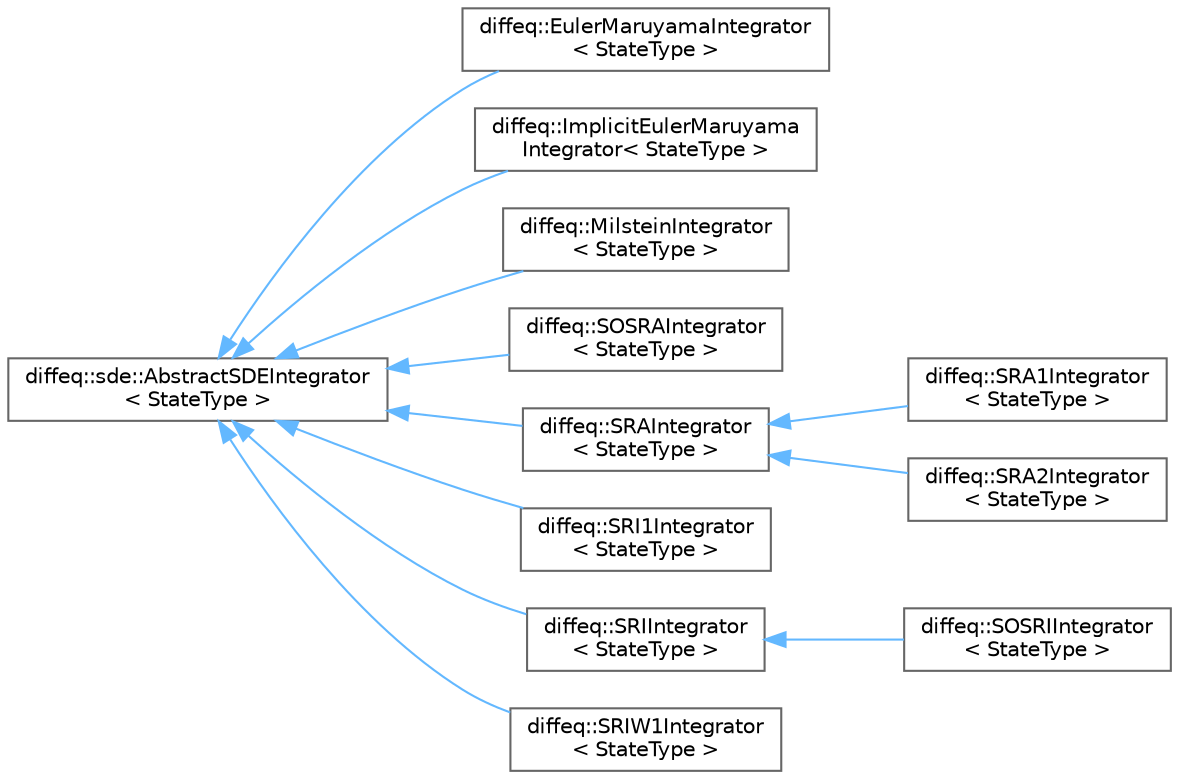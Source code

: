 digraph "Graphical Class Hierarchy"
{
 // LATEX_PDF_SIZE
  bgcolor="transparent";
  edge [fontname=Helvetica,fontsize=10,labelfontname=Helvetica,labelfontsize=10];
  node [fontname=Helvetica,fontsize=10,shape=box,height=0.2,width=0.4];
  rankdir="LR";
  Node0 [id="Node000000",label="diffeq::sde::AbstractSDEIntegrator\l\< StateType \>",height=0.2,width=0.4,color="grey40", fillcolor="white", style="filled",URL="$classdiffeq_1_1sde_1_1_abstract_s_d_e_integrator.html",tooltip="Abstract base class for SDE integrators."];
  Node0 -> Node1 [id="edge24_Node000000_Node000001",dir="back",color="steelblue1",style="solid",tooltip=" "];
  Node1 [id="Node000001",label="diffeq::EulerMaruyamaIntegrator\l\< StateType \>",height=0.2,width=0.4,color="grey40", fillcolor="white", style="filled",URL="$classdiffeq_1_1_euler_maruyama_integrator.html",tooltip="Euler-Maruyama method for SDEs."];
  Node0 -> Node2 [id="edge25_Node000000_Node000002",dir="back",color="steelblue1",style="solid",tooltip=" "];
  Node2 [id="Node000002",label="diffeq::ImplicitEulerMaruyama\lIntegrator\< StateType \>",height=0.2,width=0.4,color="grey40", fillcolor="white", style="filled",URL="$classdiffeq_1_1_implicit_euler_maruyama_integrator.html",tooltip="Implicit Euler-Maruyama method."];
  Node0 -> Node3 [id="edge26_Node000000_Node000003",dir="back",color="steelblue1",style="solid",tooltip=" "];
  Node3 [id="Node000003",label="diffeq::MilsteinIntegrator\l\< StateType \>",height=0.2,width=0.4,color="grey40", fillcolor="white", style="filled",URL="$classdiffeq_1_1_milstein_integrator.html",tooltip="Milstein method for SDEs."];
  Node0 -> Node4 [id="edge27_Node000000_Node000004",dir="back",color="steelblue1",style="solid",tooltip=" "];
  Node4 [id="Node000004",label="diffeq::SOSRAIntegrator\l\< StateType \>",height=0.2,width=0.4,color="grey40", fillcolor="white", style="filled",URL="$classdiffeq_1_1_s_o_s_r_a_integrator.html",tooltip="SOSRA (Stability-Optimized SRA) integrator."];
  Node0 -> Node5 [id="edge28_Node000000_Node000005",dir="back",color="steelblue1",style="solid",tooltip=" "];
  Node5 [id="Node000005",label="diffeq::SRAIntegrator\l\< StateType \>",height=0.2,width=0.4,color="grey40", fillcolor="white", style="filled",URL="$classdiffeq_1_1_s_r_a_integrator.html",tooltip="SRA (Stochastic Runge-Kutta for additive noise SDEs) integrator."];
  Node5 -> Node6 [id="edge29_Node000005_Node000006",dir="back",color="steelblue1",style="solid",tooltip=" "];
  Node6 [id="Node000006",label="diffeq::SRA1Integrator\l\< StateType \>",height=0.2,width=0.4,color="grey40", fillcolor="white", style="filled",URL="$classdiffeq_1_1_s_r_a1_integrator.html",tooltip="SRA1 integrator variant."];
  Node5 -> Node7 [id="edge30_Node000005_Node000007",dir="back",color="steelblue1",style="solid",tooltip=" "];
  Node7 [id="Node000007",label="diffeq::SRA2Integrator\l\< StateType \>",height=0.2,width=0.4,color="grey40", fillcolor="white", style="filled",URL="$classdiffeq_1_1_s_r_a2_integrator.html",tooltip="SRA2 integrator variant."];
  Node0 -> Node8 [id="edge31_Node000000_Node000008",dir="back",color="steelblue1",style="solid",tooltip=" "];
  Node8 [id="Node000008",label="diffeq::SRI1Integrator\l\< StateType \>",height=0.2,width=0.4,color="grey40", fillcolor="white", style="filled",URL="$classdiffeq_1_1_s_r_i1_integrator.html",tooltip="Stochastic Runge-Kutta method (SRI1)"];
  Node0 -> Node9 [id="edge32_Node000000_Node000009",dir="back",color="steelblue1",style="solid",tooltip=" "];
  Node9 [id="Node000009",label="diffeq::SRIIntegrator\l\< StateType \>",height=0.2,width=0.4,color="grey40", fillcolor="white", style="filled",URL="$classdiffeq_1_1_s_r_i_integrator.html",tooltip="SRI (Stochastic Runge-Kutta for general Itô SDEs) integrator."];
  Node9 -> Node10 [id="edge33_Node000009_Node000010",dir="back",color="steelblue1",style="solid",tooltip=" "];
  Node10 [id="Node000010",label="diffeq::SOSRIIntegrator\l\< StateType \>",height=0.2,width=0.4,color="grey40", fillcolor="white", style="filled",URL="$classdiffeq_1_1_s_o_s_r_i_integrator.html",tooltip="SOSRI (Stability-Optimized SRI) integrator."];
  Node0 -> Node11 [id="edge34_Node000000_Node000011",dir="back",color="steelblue1",style="solid",tooltip=" "];
  Node11 [id="Node000011",label="diffeq::SRIW1Integrator\l\< StateType \>",height=0.2,width=0.4,color="grey40", fillcolor="white", style="filled",URL="$classdiffeq_1_1_s_r_i_w1_integrator.html",tooltip="SRIW1 integrator variant."];
}
